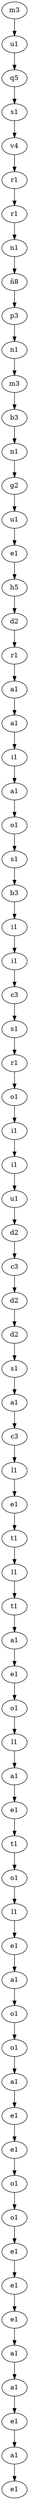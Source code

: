 digraph G 
 { 
21 [label=m3];
22 [label=u1];
23 [label=q5];
24 [label=s1];
25 [label=v4];
26 [label=r1];
27 [label=r1];
28 [label=n1];
29 [label=ñ8];
30 [label=p3];
31 [label=n1];
32 [label=m3];
33 [label=b3];
34 [label=n1];
35 [label=g2];
36 [label=u1];
37 [label=e1];
38 [label=h5];
39 [label=d2];
40 [label=r1];
41 [label=a1];
42 [label=a1];
43 [label=i1];
44 [label=a1];
45 [label=o1];
46 [label=s1];
47 [label=b3];
48 [label=i1];
49 [label=i1];
50 [label=c3];
51 [label=s1];
52 [label=r1];
53 [label=o1];
54 [label=i1];
55 [label=i1];
56 [label=u1];
57 [label=d2];
58 [label=c3];
59 [label=d2];
60 [label=d2];
61 [label=s1];
62 [label=a1];
63 [label=c3];
64 [label=l1];
65 [label=e1];
66 [label=t1];
67 [label=l1];
68 [label=t1];
69 [label=a1];
70 [label=e1];
71 [label=o1];
72 [label=l1];
73 [label=a1];
74 [label=e1];
75 [label=t1];
76 [label=o1];
77 [label=l1];
78 [label=e1];
79 [label=a1];
80 [label=o1];
81 [label=o1];
82 [label=a1];
83 [label=e1];
84 [label=e1];
85 [label=o1];
86 [label=o1];
87 [label=e1];
88 [label=e1];
89 [label=e1];
90 [label=a1];
91 [label=a1];
92 [label=e1];
93 [label=a1];
94 [label=e1];
21->22;
22->23;
23->24;
24->25;
25->26;
26->27;
27->28;
28->29;
29->30;
30->31;
31->32;
32->33;
33->34;
34->35;
35->36;
36->37;
37->38;
38->39;
39->40;
40->41;
41->42;
42->43;
43->44;
44->45;
45->46;
46->47;
47->48;
48->49;
49->50;
50->51;
51->52;
52->53;
53->54;
54->55;
55->56;
56->57;
57->58;
58->59;
59->60;
60->61;
61->62;
62->63;
63->64;
64->65;
65->66;
66->67;
67->68;
68->69;
69->70;
70->71;
71->72;
72->73;
73->74;
74->75;
75->76;
76->77;
77->78;
78->79;
79->80;
80->81;
81->82;
82->83;
83->84;
84->85;
85->86;
86->87;
87->88;
88->89;
89->90;
90->91;
91->92;
92->93;
93->94;
}